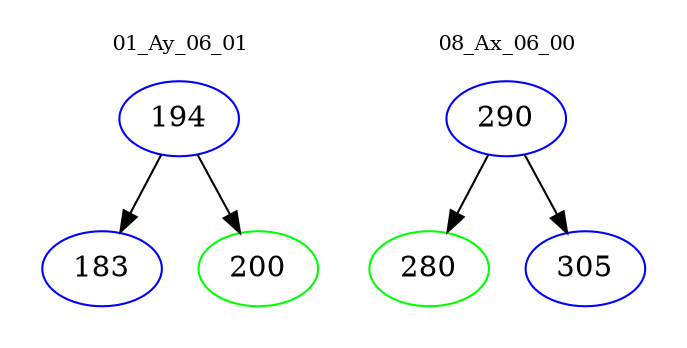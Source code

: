 digraph{
subgraph cluster_0 {
color = white
label = "01_Ay_06_01";
fontsize=10;
T0_194 [label="194", color="blue"]
T0_194 -> T0_183 [color="black"]
T0_183 [label="183", color="blue"]
T0_194 -> T0_200 [color="black"]
T0_200 [label="200", color="green"]
}
subgraph cluster_1 {
color = white
label = "08_Ax_06_00";
fontsize=10;
T1_290 [label="290", color="blue"]
T1_290 -> T1_280 [color="black"]
T1_280 [label="280", color="green"]
T1_290 -> T1_305 [color="black"]
T1_305 [label="305", color="blue"]
}
}
